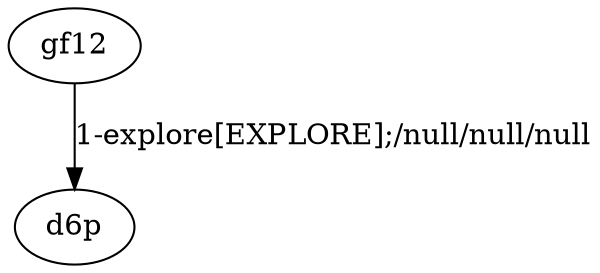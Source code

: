 # Total number of goals covered by this test: 1
# gf12 --> d6p

digraph g {
"gf12" -> "d6p" [label = "1-explore[EXPLORE];/null/null/null"];
}